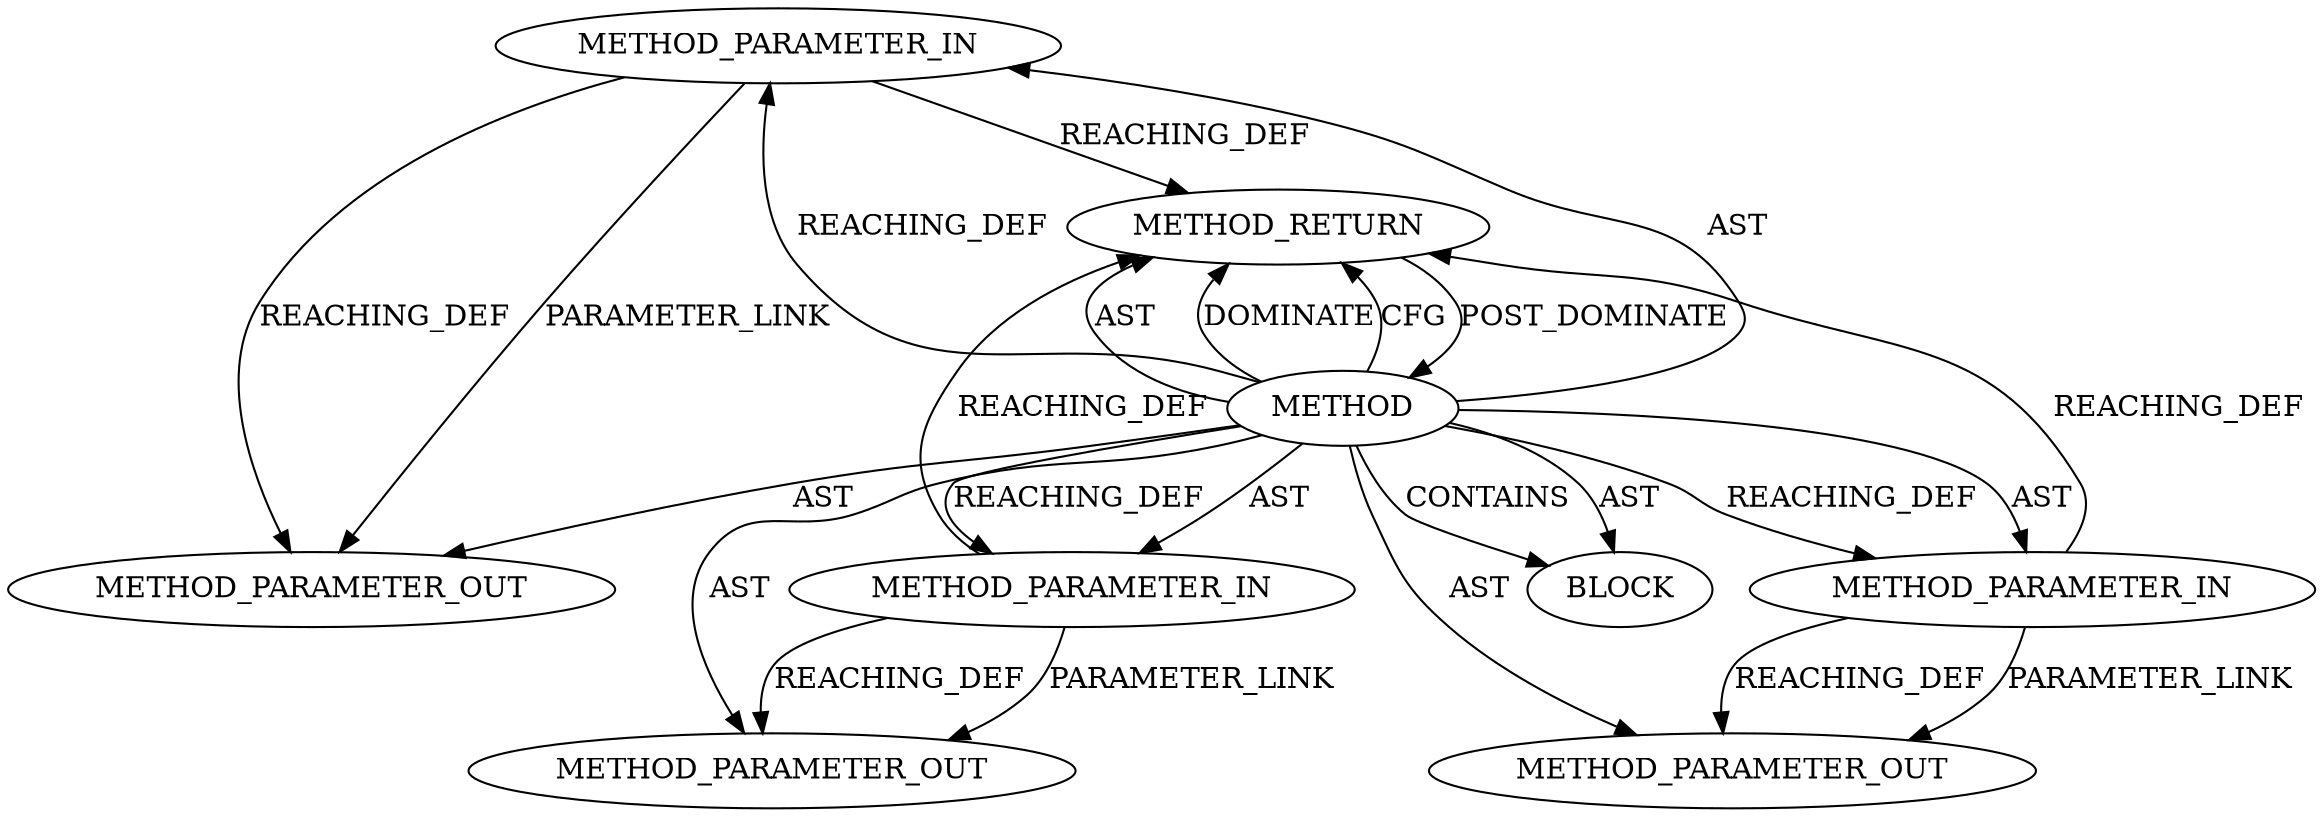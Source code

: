digraph {
  13442 [label=METHOD_PARAMETER_OUT ORDER=2 CODE="p2" IS_VARIADIC=false TYPE_FULL_NAME="ANY" EVALUATION_STRATEGY="BY_VALUE" INDEX=2 NAME="p2"]
  13441 [label=METHOD_PARAMETER_OUT ORDER=1 CODE="p1" IS_VARIADIC=false TYPE_FULL_NAME="ANY" EVALUATION_STRATEGY="BY_VALUE" INDEX=1 NAME="p1"]
  12485 [label=METHOD_PARAMETER_IN ORDER=1 CODE="p1" IS_VARIADIC=false TYPE_FULL_NAME="ANY" EVALUATION_STRATEGY="BY_VALUE" INDEX=1 NAME="p1"]
  12487 [label=METHOD_PARAMETER_IN ORDER=3 CODE="p3" IS_VARIADIC=false TYPE_FULL_NAME="ANY" EVALUATION_STRATEGY="BY_VALUE" INDEX=3 NAME="p3"]
  13443 [label=METHOD_PARAMETER_OUT ORDER=3 CODE="p3" IS_VARIADIC=false TYPE_FULL_NAME="ANY" EVALUATION_STRATEGY="BY_VALUE" INDEX=3 NAME="p3"]
  12486 [label=METHOD_PARAMETER_IN ORDER=2 CODE="p2" IS_VARIADIC=false TYPE_FULL_NAME="ANY" EVALUATION_STRATEGY="BY_VALUE" INDEX=2 NAME="p2"]
  12489 [label=METHOD_RETURN ORDER=2 CODE="RET" TYPE_FULL_NAME="ANY" EVALUATION_STRATEGY="BY_VALUE"]
  12484 [label=METHOD AST_PARENT_TYPE="NAMESPACE_BLOCK" AST_PARENT_FULL_NAME="<global>" ORDER=0 CODE="<empty>" FULL_NAME="sg_set_buf" IS_EXTERNAL=true FILENAME="<empty>" SIGNATURE="" NAME="sg_set_buf"]
  12488 [label=BLOCK ORDER=1 ARGUMENT_INDEX=1 CODE="<empty>" TYPE_FULL_NAME="ANY"]
  12485 -> 13441 [label=REACHING_DEF VARIABLE="p1"]
  12484 -> 12488 [label=AST ]
  12484 -> 12489 [label=AST ]
  12484 -> 13442 [label=AST ]
  12484 -> 12485 [label=AST ]
  12484 -> 12486 [label=REACHING_DEF VARIABLE=""]
  12484 -> 13443 [label=AST ]
  12484 -> 12487 [label=REACHING_DEF VARIABLE=""]
  12484 -> 12489 [label=DOMINATE ]
  12487 -> 13443 [label=REACHING_DEF VARIABLE="p3"]
  12485 -> 13441 [label=PARAMETER_LINK ]
  12487 -> 13443 [label=PARAMETER_LINK ]
  12484 -> 12488 [label=CONTAINS ]
  12487 -> 12489 [label=REACHING_DEF VARIABLE="p3"]
  12484 -> 12489 [label=CFG ]
  12486 -> 13442 [label=PARAMETER_LINK ]
  12486 -> 13442 [label=REACHING_DEF VARIABLE="p2"]
  12489 -> 12484 [label=POST_DOMINATE ]
  12484 -> 12487 [label=AST ]
  12484 -> 12486 [label=AST ]
  12485 -> 12489 [label=REACHING_DEF VARIABLE="p1"]
  12486 -> 12489 [label=REACHING_DEF VARIABLE="p2"]
  12484 -> 13441 [label=AST ]
  12484 -> 12485 [label=REACHING_DEF VARIABLE=""]
}
